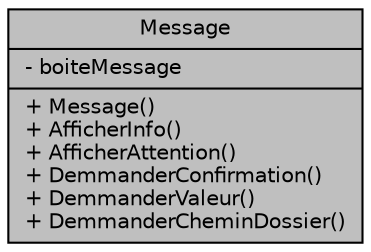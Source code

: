 digraph "Message"
{
 // LATEX_PDF_SIZE
  edge [fontname="Helvetica",fontsize="10",labelfontname="Helvetica",labelfontsize="10"];
  node [fontname="Helvetica",fontsize="10",shape=record];
  Node1 [label="{Message\n|- boiteMessage\l|+ Message()\l+ AfficherInfo()\l+ AfficherAttention()\l+ DemmanderConfirmation()\l+ DemmanderValeur()\l+ DemmanderCheminDossier()\l}",height=0.2,width=0.4,color="black", fillcolor="grey75", style="filled", fontcolor="black",tooltip=" "];
}
